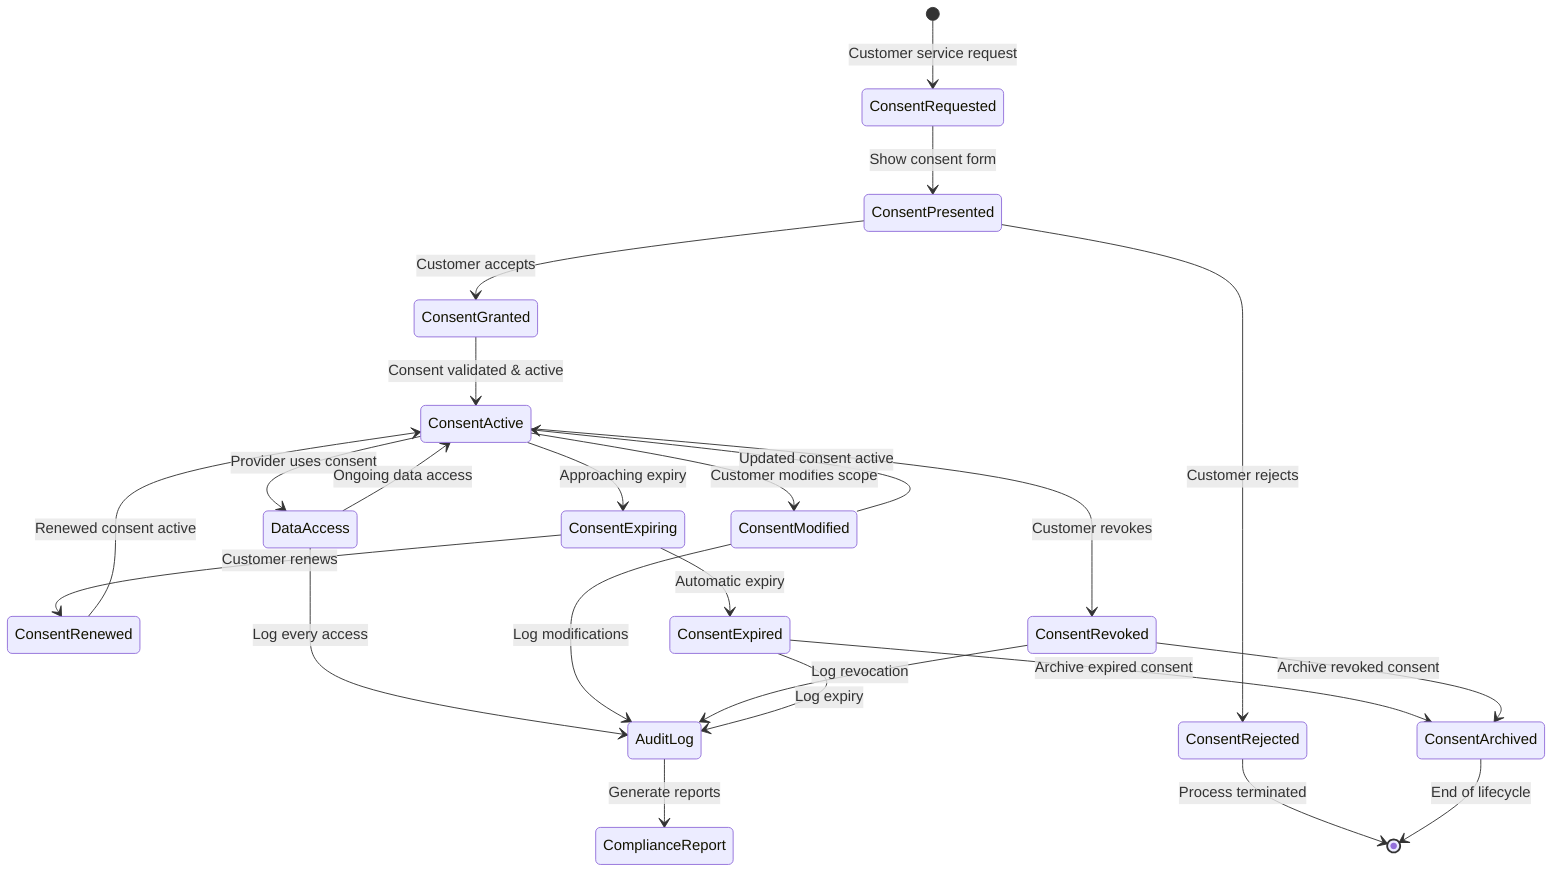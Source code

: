 stateDiagram-v2
    [*] --> ConsentRequested: Customer service request
    
    ConsentRequested --> ConsentPresented: Show consent form
    ConsentPresented --> ConsentGranted: Customer accepts
    ConsentPresented --> ConsentRejected: Customer rejects
    
    ConsentGranted --> ConsentActive: Consent validated & active
    ConsentRejected --> [*]: Process terminated
    
    ConsentActive --> DataAccess: Provider uses consent
    DataAccess --> ConsentActive: Ongoing data access
    
    ConsentActive --> ConsentModified: Customer modifies scope
    ConsentModified --> ConsentActive: Updated consent active
    
    ConsentActive --> ConsentExpiring: Approaching expiry
    ConsentExpiring --> ConsentRenewed: Customer renews
    ConsentExpiring --> ConsentExpired: Automatic expiry
    ConsentRenewed --> ConsentActive: Renewed consent active
    
    ConsentActive --> ConsentRevoked: Customer revokes
    ConsentExpired --> ConsentArchived: Archive expired consent
    ConsentRevoked --> ConsentArchived: Archive revoked consent
    
    ConsentArchived --> [*]: End of lifecycle
    
    DataAccess --> AuditLog: Log every access
    ConsentModified --> AuditLog: Log modifications
    ConsentRevoked --> AuditLog: Log revocation
    ConsentExpired --> AuditLog: Log expiry
    
    AuditLog --> ComplianceReport: Generate reports